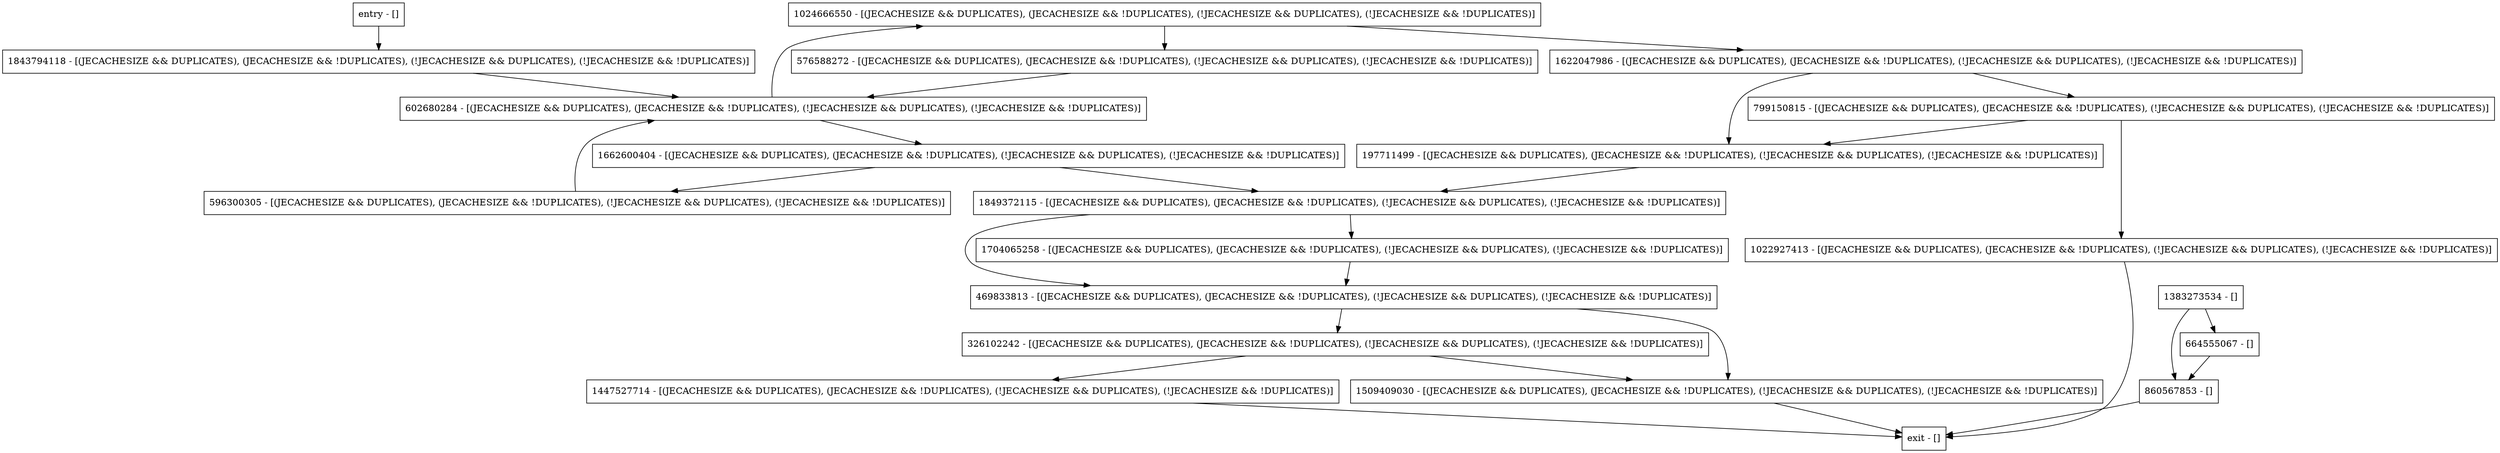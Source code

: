 digraph findBinForInsert {
node [shape=record];
1024666550 [label="1024666550 - [(JECACHESIZE && DUPLICATES), (JECACHESIZE && !DUPLICATES), (!JECACHESIZE && DUPLICATES), (!JECACHESIZE && !DUPLICATES)]"];
1022927413 [label="1022927413 - [(JECACHESIZE && DUPLICATES), (JECACHESIZE && !DUPLICATES), (!JECACHESIZE && DUPLICATES), (!JECACHESIZE && !DUPLICATES)]"];
1383273534 [label="1383273534 - []"];
1622047986 [label="1622047986 - [(JECACHESIZE && DUPLICATES), (JECACHESIZE && !DUPLICATES), (!JECACHESIZE && DUPLICATES), (!JECACHESIZE && !DUPLICATES)]"];
469833813 [label="469833813 - [(JECACHESIZE && DUPLICATES), (JECACHESIZE && !DUPLICATES), (!JECACHESIZE && DUPLICATES), (!JECACHESIZE && !DUPLICATES)]"];
602680284 [label="602680284 - [(JECACHESIZE && DUPLICATES), (JECACHESIZE && !DUPLICATES), (!JECACHESIZE && DUPLICATES), (!JECACHESIZE && !DUPLICATES)]"];
1704065258 [label="1704065258 - [(JECACHESIZE && DUPLICATES), (JECACHESIZE && !DUPLICATES), (!JECACHESIZE && DUPLICATES), (!JECACHESIZE && !DUPLICATES)]"];
1509409030 [label="1509409030 - [(JECACHESIZE && DUPLICATES), (JECACHESIZE && !DUPLICATES), (!JECACHESIZE && DUPLICATES), (!JECACHESIZE && !DUPLICATES)]"];
576588272 [label="576588272 - [(JECACHESIZE && DUPLICATES), (JECACHESIZE && !DUPLICATES), (!JECACHESIZE && DUPLICATES), (!JECACHESIZE && !DUPLICATES)]"];
entry [label="entry - []"];
exit [label="exit - []"];
326102242 [label="326102242 - [(JECACHESIZE && DUPLICATES), (JECACHESIZE && !DUPLICATES), (!JECACHESIZE && DUPLICATES), (!JECACHESIZE && !DUPLICATES)]"];
1447527714 [label="1447527714 - [(JECACHESIZE && DUPLICATES), (JECACHESIZE && !DUPLICATES), (!JECACHESIZE && DUPLICATES), (!JECACHESIZE && !DUPLICATES)]"];
1843794118 [label="1843794118 - [(JECACHESIZE && DUPLICATES), (JECACHESIZE && !DUPLICATES), (!JECACHESIZE && DUPLICATES), (!JECACHESIZE && !DUPLICATES)]"];
860567853 [label="860567853 - []"];
1662600404 [label="1662600404 - [(JECACHESIZE && DUPLICATES), (JECACHESIZE && !DUPLICATES), (!JECACHESIZE && DUPLICATES), (!JECACHESIZE && !DUPLICATES)]"];
596300305 [label="596300305 - [(JECACHESIZE && DUPLICATES), (JECACHESIZE && !DUPLICATES), (!JECACHESIZE && DUPLICATES), (!JECACHESIZE && !DUPLICATES)]"];
664555067 [label="664555067 - []"];
197711499 [label="197711499 - [(JECACHESIZE && DUPLICATES), (JECACHESIZE && !DUPLICATES), (!JECACHESIZE && DUPLICATES), (!JECACHESIZE && !DUPLICATES)]"];
799150815 [label="799150815 - [(JECACHESIZE && DUPLICATES), (JECACHESIZE && !DUPLICATES), (!JECACHESIZE && DUPLICATES), (!JECACHESIZE && !DUPLICATES)]"];
1849372115 [label="1849372115 - [(JECACHESIZE && DUPLICATES), (JECACHESIZE && !DUPLICATES), (!JECACHESIZE && DUPLICATES), (!JECACHESIZE && !DUPLICATES)]"];
entry;
exit;
1024666550 -> 576588272;
1024666550 -> 1622047986;
1022927413 -> exit;
1383273534 -> 860567853;
1383273534 -> 664555067;
1622047986 -> 197711499;
1622047986 -> 799150815;
469833813 -> 326102242;
469833813 -> 1509409030;
602680284 -> 1024666550;
602680284 -> 1662600404;
1704065258 -> 469833813;
1509409030 -> exit;
576588272 -> 602680284;
entry -> 1843794118;
326102242 -> 1447527714;
326102242 -> 1509409030;
1447527714 -> exit;
1843794118 -> 602680284;
860567853 -> exit;
1662600404 -> 596300305;
1662600404 -> 1849372115;
596300305 -> 602680284;
664555067 -> 860567853;
197711499 -> 1849372115;
799150815 -> 1022927413;
799150815 -> 197711499;
1849372115 -> 469833813;
1849372115 -> 1704065258;
}
